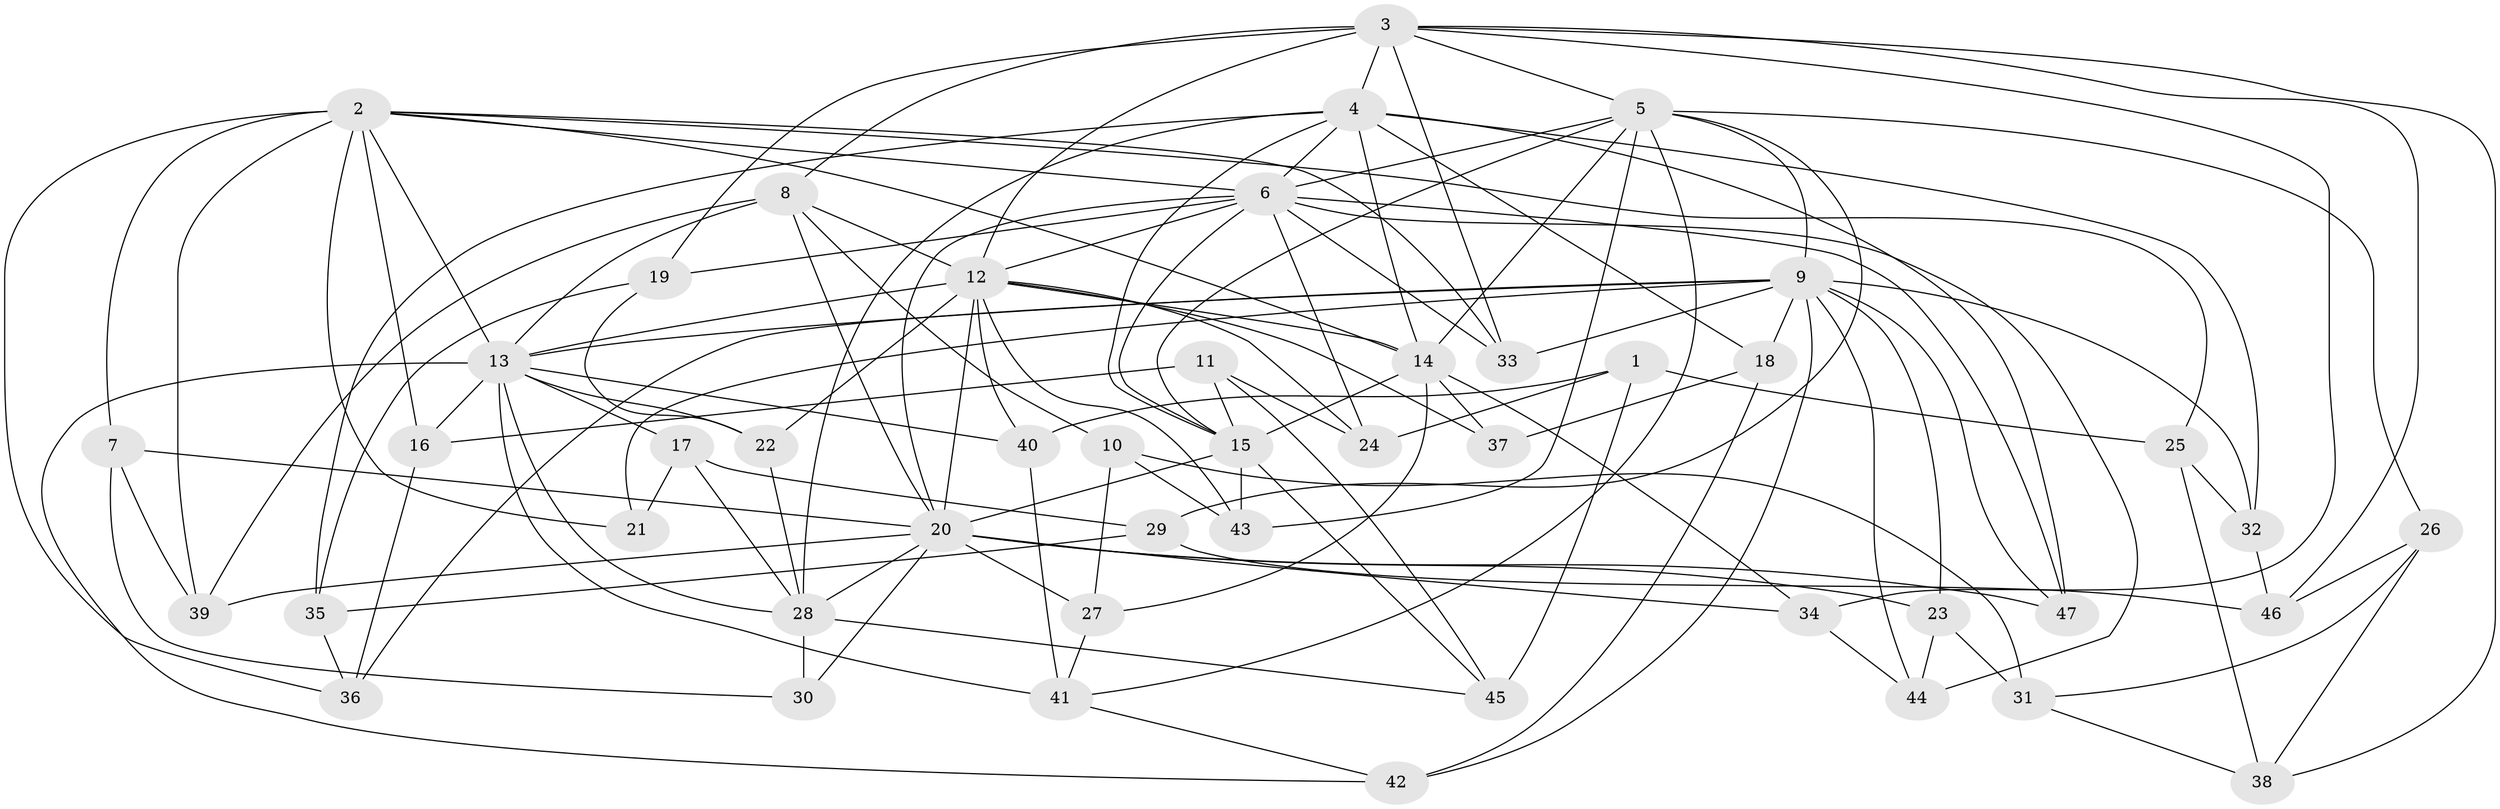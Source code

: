 // original degree distribution, {4: 1.0}
// Generated by graph-tools (version 1.1) at 2025/53/03/04/25 22:53:37]
// undirected, 47 vertices, 128 edges
graph export_dot {
  node [color=gray90,style=filled];
  1;
  2;
  3;
  4;
  5;
  6;
  7;
  8;
  9;
  10;
  11;
  12;
  13;
  14;
  15;
  16;
  17;
  18;
  19;
  20;
  21;
  22;
  23;
  24;
  25;
  26;
  27;
  28;
  29;
  30;
  31;
  32;
  33;
  34;
  35;
  36;
  37;
  38;
  39;
  40;
  41;
  42;
  43;
  44;
  45;
  46;
  47;
  1 -- 24 [weight=1.0];
  1 -- 25 [weight=1.0];
  1 -- 40 [weight=1.0];
  1 -- 45 [weight=1.0];
  2 -- 6 [weight=1.0];
  2 -- 7 [weight=1.0];
  2 -- 13 [weight=1.0];
  2 -- 14 [weight=1.0];
  2 -- 16 [weight=1.0];
  2 -- 21 [weight=1.0];
  2 -- 25 [weight=1.0];
  2 -- 33 [weight=1.0];
  2 -- 36 [weight=1.0];
  2 -- 39 [weight=1.0];
  3 -- 4 [weight=2.0];
  3 -- 5 [weight=1.0];
  3 -- 8 [weight=1.0];
  3 -- 12 [weight=1.0];
  3 -- 19 [weight=1.0];
  3 -- 33 [weight=1.0];
  3 -- 34 [weight=1.0];
  3 -- 38 [weight=1.0];
  3 -- 46 [weight=1.0];
  4 -- 6 [weight=1.0];
  4 -- 14 [weight=1.0];
  4 -- 15 [weight=1.0];
  4 -- 18 [weight=1.0];
  4 -- 28 [weight=1.0];
  4 -- 32 [weight=1.0];
  4 -- 35 [weight=1.0];
  4 -- 47 [weight=1.0];
  5 -- 6 [weight=2.0];
  5 -- 9 [weight=1.0];
  5 -- 14 [weight=1.0];
  5 -- 15 [weight=1.0];
  5 -- 26 [weight=1.0];
  5 -- 29 [weight=1.0];
  5 -- 41 [weight=1.0];
  5 -- 43 [weight=1.0];
  6 -- 12 [weight=1.0];
  6 -- 15 [weight=1.0];
  6 -- 19 [weight=1.0];
  6 -- 20 [weight=1.0];
  6 -- 24 [weight=1.0];
  6 -- 33 [weight=1.0];
  6 -- 44 [weight=1.0];
  6 -- 47 [weight=1.0];
  7 -- 20 [weight=1.0];
  7 -- 30 [weight=1.0];
  7 -- 39 [weight=1.0];
  8 -- 10 [weight=1.0];
  8 -- 12 [weight=1.0];
  8 -- 13 [weight=1.0];
  8 -- 20 [weight=1.0];
  8 -- 39 [weight=1.0];
  9 -- 13 [weight=1.0];
  9 -- 18 [weight=1.0];
  9 -- 21 [weight=2.0];
  9 -- 23 [weight=1.0];
  9 -- 32 [weight=1.0];
  9 -- 33 [weight=1.0];
  9 -- 36 [weight=1.0];
  9 -- 42 [weight=1.0];
  9 -- 44 [weight=1.0];
  9 -- 47 [weight=1.0];
  10 -- 27 [weight=1.0];
  10 -- 31 [weight=1.0];
  10 -- 43 [weight=1.0];
  11 -- 15 [weight=1.0];
  11 -- 16 [weight=1.0];
  11 -- 24 [weight=1.0];
  11 -- 45 [weight=1.0];
  12 -- 13 [weight=1.0];
  12 -- 14 [weight=1.0];
  12 -- 20 [weight=1.0];
  12 -- 22 [weight=1.0];
  12 -- 24 [weight=1.0];
  12 -- 37 [weight=2.0];
  12 -- 40 [weight=1.0];
  12 -- 43 [weight=1.0];
  13 -- 16 [weight=1.0];
  13 -- 17 [weight=1.0];
  13 -- 22 [weight=1.0];
  13 -- 28 [weight=1.0];
  13 -- 40 [weight=1.0];
  13 -- 41 [weight=2.0];
  13 -- 42 [weight=1.0];
  14 -- 15 [weight=1.0];
  14 -- 27 [weight=1.0];
  14 -- 34 [weight=1.0];
  14 -- 37 [weight=1.0];
  15 -- 20 [weight=1.0];
  15 -- 43 [weight=1.0];
  15 -- 45 [weight=1.0];
  16 -- 36 [weight=1.0];
  17 -- 21 [weight=1.0];
  17 -- 28 [weight=1.0];
  17 -- 29 [weight=1.0];
  18 -- 37 [weight=1.0];
  18 -- 42 [weight=1.0];
  19 -- 22 [weight=1.0];
  19 -- 35 [weight=1.0];
  20 -- 23 [weight=1.0];
  20 -- 27 [weight=1.0];
  20 -- 28 [weight=1.0];
  20 -- 30 [weight=1.0];
  20 -- 34 [weight=1.0];
  20 -- 39 [weight=1.0];
  20 -- 47 [weight=1.0];
  22 -- 28 [weight=1.0];
  23 -- 31 [weight=1.0];
  23 -- 44 [weight=1.0];
  25 -- 32 [weight=1.0];
  25 -- 38 [weight=1.0];
  26 -- 31 [weight=1.0];
  26 -- 38 [weight=1.0];
  26 -- 46 [weight=1.0];
  27 -- 41 [weight=1.0];
  28 -- 30 [weight=2.0];
  28 -- 45 [weight=1.0];
  29 -- 35 [weight=1.0];
  29 -- 46 [weight=1.0];
  31 -- 38 [weight=1.0];
  32 -- 46 [weight=1.0];
  34 -- 44 [weight=1.0];
  35 -- 36 [weight=1.0];
  40 -- 41 [weight=1.0];
  41 -- 42 [weight=1.0];
}
